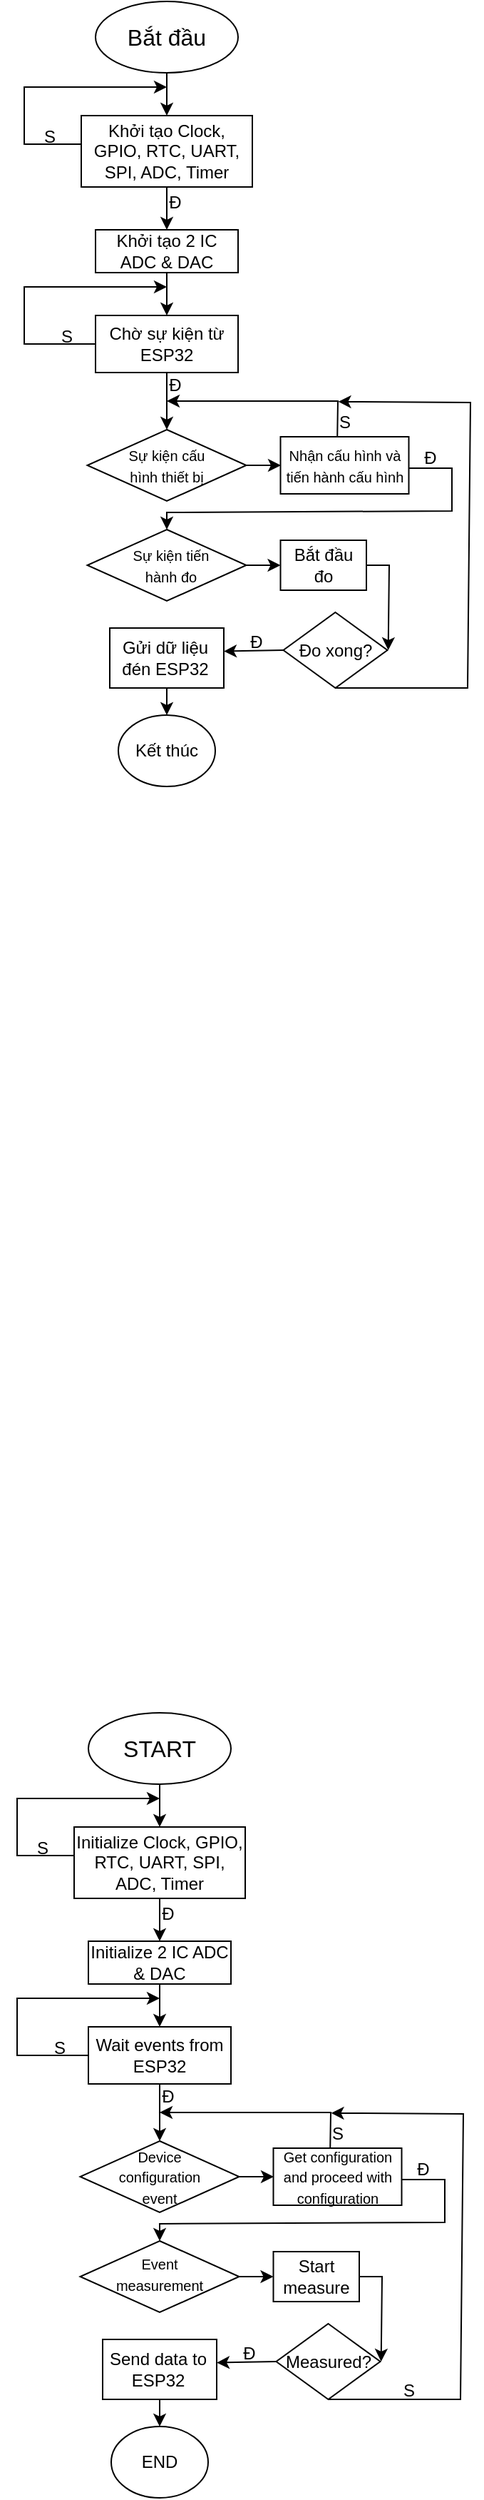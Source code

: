 <mxfile version="24.7.17">
  <diagram name="Trang-1" id="nOcp8MUhvR5Hp5ivLHBa">
    <mxGraphModel dx="899" dy="464" grid="0" gridSize="10" guides="1" tooltips="1" connect="1" arrows="1" fold="1" page="1" pageScale="1" pageWidth="850" pageHeight="1100" math="0" shadow="0">
      <root>
        <mxCell id="0" />
        <mxCell id="1" parent="0" />
        <mxCell id="IVnAHXukcUSF2gY5zvCo-1" value="&lt;font size=&quot;3&quot;&gt;Bắt đầu&lt;/font&gt;" style="ellipse;whiteSpace=wrap;html=1;" parent="1" vertex="1">
          <mxGeometry x="350" y="90" width="100" height="50" as="geometry" />
        </mxCell>
        <mxCell id="IVnAHXukcUSF2gY5zvCo-3" value="Khởi tạo Clock, GPIO, RTC, UART, SPI, ADC, Timer" style="rounded=0;whiteSpace=wrap;html=1;" parent="1" vertex="1">
          <mxGeometry x="340" y="170" width="120" height="50" as="geometry" />
        </mxCell>
        <mxCell id="IVnAHXukcUSF2gY5zvCo-4" value="" style="endArrow=classic;html=1;rounded=0;exitX=0.5;exitY=1;exitDx=0;exitDy=0;" parent="1" source="IVnAHXukcUSF2gY5zvCo-1" target="IVnAHXukcUSF2gY5zvCo-3" edge="1">
          <mxGeometry width="50" height="50" relative="1" as="geometry">
            <mxPoint x="400" y="350" as="sourcePoint" />
            <mxPoint x="450" y="300" as="targetPoint" />
          </mxGeometry>
        </mxCell>
        <mxCell id="IVnAHXukcUSF2gY5zvCo-5" value="" style="endArrow=classic;html=1;rounded=0;exitX=0;exitY=0.5;exitDx=0;exitDy=0;" parent="1" edge="1">
          <mxGeometry width="50" height="50" relative="1" as="geometry">
            <mxPoint x="340" y="190" as="sourcePoint" />
            <mxPoint x="400" y="150" as="targetPoint" />
            <Array as="points">
              <mxPoint x="300" y="190" />
              <mxPoint x="300" y="170" />
              <mxPoint x="300" y="150" />
            </Array>
          </mxGeometry>
        </mxCell>
        <mxCell id="IVnAHXukcUSF2gY5zvCo-6" value="S" style="text;html=1;align=center;verticalAlign=middle;whiteSpace=wrap;rounded=0;" parent="1" vertex="1">
          <mxGeometry x="288" y="170" width="60" height="30" as="geometry" />
        </mxCell>
        <mxCell id="IVnAHXukcUSF2gY5zvCo-7" value="Khởi tạo 2 IC ADC &amp;amp; DAC" style="rounded=0;whiteSpace=wrap;html=1;" parent="1" vertex="1">
          <mxGeometry x="350" y="250" width="100" height="30" as="geometry" />
        </mxCell>
        <mxCell id="IVnAHXukcUSF2gY5zvCo-8" value="" style="endArrow=classic;html=1;rounded=0;exitX=0.5;exitY=1;exitDx=0;exitDy=0;entryX=0.5;entryY=0;entryDx=0;entryDy=0;" parent="1" source="IVnAHXukcUSF2gY5zvCo-3" target="IVnAHXukcUSF2gY5zvCo-7" edge="1">
          <mxGeometry width="50" height="50" relative="1" as="geometry">
            <mxPoint x="380" y="300" as="sourcePoint" />
            <mxPoint x="430" y="250" as="targetPoint" />
          </mxGeometry>
        </mxCell>
        <mxCell id="IVnAHXukcUSF2gY5zvCo-9" value="Chờ sự kiện từ ESP32" style="rounded=0;whiteSpace=wrap;html=1;" parent="1" vertex="1">
          <mxGeometry x="350" y="310" width="100" height="40" as="geometry" />
        </mxCell>
        <mxCell id="IVnAHXukcUSF2gY5zvCo-10" value="" style="endArrow=classic;html=1;rounded=0;exitX=0.5;exitY=1;exitDx=0;exitDy=0;entryX=0.5;entryY=0;entryDx=0;entryDy=0;" parent="1" source="IVnAHXukcUSF2gY5zvCo-7" target="IVnAHXukcUSF2gY5zvCo-9" edge="1">
          <mxGeometry width="50" height="50" relative="1" as="geometry">
            <mxPoint x="400" y="290" as="sourcePoint" />
            <mxPoint x="430" y="250" as="targetPoint" />
          </mxGeometry>
        </mxCell>
        <mxCell id="IVnAHXukcUSF2gY5zvCo-11" value="" style="endArrow=classic;html=1;rounded=0;" parent="1" edge="1">
          <mxGeometry width="50" height="50" relative="1" as="geometry">
            <mxPoint x="400" y="350" as="sourcePoint" />
            <mxPoint x="400" y="390" as="targetPoint" />
          </mxGeometry>
        </mxCell>
        <mxCell id="IVnAHXukcUSF2gY5zvCo-12" value="" style="endArrow=classic;html=1;rounded=0;exitX=0;exitY=0.5;exitDx=0;exitDy=0;" parent="1" source="IVnAHXukcUSF2gY5zvCo-9" edge="1">
          <mxGeometry width="50" height="50" relative="1" as="geometry">
            <mxPoint x="410" y="360" as="sourcePoint" />
            <mxPoint x="400" y="290" as="targetPoint" />
            <Array as="points">
              <mxPoint x="300" y="330" />
              <mxPoint x="300" y="290" />
            </Array>
          </mxGeometry>
        </mxCell>
        <mxCell id="IVnAHXukcUSF2gY5zvCo-14" value="S" style="text;html=1;align=center;verticalAlign=middle;whiteSpace=wrap;rounded=0;" parent="1" vertex="1">
          <mxGeometry x="300" y="310" width="60" height="30" as="geometry" />
        </mxCell>
        <mxCell id="IVnAHXukcUSF2gY5zvCo-16" value="Đ" style="text;html=1;align=center;verticalAlign=middle;whiteSpace=wrap;rounded=0;" parent="1" vertex="1">
          <mxGeometry x="388.25" y="354" width="35.5" height="10" as="geometry" />
        </mxCell>
        <mxCell id="IVnAHXukcUSF2gY5zvCo-17" value="Đ" style="text;html=1;align=center;verticalAlign=middle;whiteSpace=wrap;rounded=0;" parent="1" vertex="1">
          <mxGeometry x="376" y="216" width="60" height="30" as="geometry" />
        </mxCell>
        <mxCell id="IVnAHXukcUSF2gY5zvCo-18" value="" style="rhombus;whiteSpace=wrap;html=1;" parent="1" vertex="1">
          <mxGeometry x="344.25" y="390" width="111.5" height="50" as="geometry" />
        </mxCell>
        <mxCell id="IVnAHXukcUSF2gY5zvCo-20" value="&lt;font style=&quot;font-size: 10px;&quot;&gt;Sự kiện cấu hình thiết bị&lt;/font&gt;" style="text;html=1;align=center;verticalAlign=middle;whiteSpace=wrap;rounded=0;" parent="1" vertex="1">
          <mxGeometry x="370" y="400" width="60" height="30" as="geometry" />
        </mxCell>
        <mxCell id="IVnAHXukcUSF2gY5zvCo-23" value="" style="rhombus;whiteSpace=wrap;html=1;" parent="1" vertex="1">
          <mxGeometry x="344.25" y="460" width="111.5" height="50" as="geometry" />
        </mxCell>
        <mxCell id="IVnAHXukcUSF2gY5zvCo-24" value="&lt;font style=&quot;font-size: 10px;&quot;&gt;Sự kiện tiến hành đo&lt;/font&gt;" style="text;html=1;align=center;verticalAlign=middle;whiteSpace=wrap;rounded=0;" parent="1" vertex="1">
          <mxGeometry x="373" y="470" width="60" height="30" as="geometry" />
        </mxCell>
        <mxCell id="IVnAHXukcUSF2gY5zvCo-25" value="" style="endArrow=classic;html=1;rounded=0;exitX=1;exitY=0.5;exitDx=0;exitDy=0;" parent="1" source="IVnAHXukcUSF2gY5zvCo-18" edge="1">
          <mxGeometry width="50" height="50" relative="1" as="geometry">
            <mxPoint x="390" y="460" as="sourcePoint" />
            <mxPoint x="480" y="415" as="targetPoint" />
          </mxGeometry>
        </mxCell>
        <mxCell id="IVnAHXukcUSF2gY5zvCo-26" value="&lt;font style=&quot;font-size: 10px;&quot;&gt;Nhận cấu hình và tiến hành cấu hình&lt;/font&gt;" style="rounded=0;whiteSpace=wrap;html=1;" parent="1" vertex="1">
          <mxGeometry x="479.75" y="395" width="90" height="40" as="geometry" />
        </mxCell>
        <mxCell id="IVnAHXukcUSF2gY5zvCo-27" value="" style="endArrow=classic;html=1;rounded=0;exitX=0.443;exitY=-0.007;exitDx=0;exitDy=0;exitPerimeter=0;" parent="1" source="IVnAHXukcUSF2gY5zvCo-26" edge="1">
          <mxGeometry width="50" height="50" relative="1" as="geometry">
            <mxPoint x="390" y="490" as="sourcePoint" />
            <mxPoint x="400" y="370" as="targetPoint" />
            <Array as="points">
              <mxPoint x="520" y="370" />
            </Array>
          </mxGeometry>
        </mxCell>
        <mxCell id="IVnAHXukcUSF2gY5zvCo-28" value="S" style="text;html=1;align=center;verticalAlign=middle;whiteSpace=wrap;rounded=0;" parent="1" vertex="1">
          <mxGeometry x="494.75" y="370" width="60" height="30" as="geometry" />
        </mxCell>
        <mxCell id="IVnAHXukcUSF2gY5zvCo-30" value="" style="endArrow=classic;html=1;rounded=0;entryX=0.5;entryY=0;entryDx=0;entryDy=0;" parent="1" target="IVnAHXukcUSF2gY5zvCo-23" edge="1">
          <mxGeometry width="50" height="50" relative="1" as="geometry">
            <mxPoint x="570" y="417" as="sourcePoint" />
            <mxPoint x="400" y="447" as="targetPoint" />
            <Array as="points">
              <mxPoint x="600" y="417" />
              <mxPoint x="600" y="447" />
              <mxPoint x="400" y="448" />
            </Array>
          </mxGeometry>
        </mxCell>
        <mxCell id="IVnAHXukcUSF2gY5zvCo-31" value="Đ" style="text;html=1;align=center;verticalAlign=middle;whiteSpace=wrap;rounded=0;" parent="1" vertex="1">
          <mxGeometry x="554.75" y="395" width="60" height="30" as="geometry" />
        </mxCell>
        <mxCell id="IVnAHXukcUSF2gY5zvCo-32" value="" style="rounded=0;whiteSpace=wrap;html=1;" parent="1" vertex="1">
          <mxGeometry x="479.75" y="467.5" width="60.25" height="35" as="geometry" />
        </mxCell>
        <mxCell id="IVnAHXukcUSF2gY5zvCo-33" value="" style="endArrow=classic;html=1;rounded=0;exitX=1;exitY=0.5;exitDx=0;exitDy=0;entryX=0;entryY=0.5;entryDx=0;entryDy=0;" parent="1" source="IVnAHXukcUSF2gY5zvCo-23" target="IVnAHXukcUSF2gY5zvCo-32" edge="1">
          <mxGeometry width="50" height="50" relative="1" as="geometry">
            <mxPoint x="420" y="490" as="sourcePoint" />
            <mxPoint x="480" y="480" as="targetPoint" />
          </mxGeometry>
        </mxCell>
        <mxCell id="IVnAHXukcUSF2gY5zvCo-34" value="Bắt đầu đo" style="text;html=1;align=center;verticalAlign=middle;whiteSpace=wrap;rounded=0;" parent="1" vertex="1">
          <mxGeometry x="479.75" y="470" width="60" height="30" as="geometry" />
        </mxCell>
        <mxCell id="IVnAHXukcUSF2gY5zvCo-35" value="" style="rounded=0;whiteSpace=wrap;html=1;" parent="1" vertex="1">
          <mxGeometry x="360" y="529" width="80" height="42" as="geometry" />
        </mxCell>
        <mxCell id="IVnAHXukcUSF2gY5zvCo-39" value="Gửi dữ liệu đén ESP32" style="text;html=1;align=center;verticalAlign=middle;whiteSpace=wrap;rounded=0;" parent="1" vertex="1">
          <mxGeometry x="359" y="535" width="80" height="30" as="geometry" />
        </mxCell>
        <mxCell id="IVnAHXukcUSF2gY5zvCo-40" value="Kết thúc" style="ellipse;whiteSpace=wrap;html=1;" parent="1" vertex="1">
          <mxGeometry x="366" y="590" width="68" height="50" as="geometry" />
        </mxCell>
        <mxCell id="IVnAHXukcUSF2gY5zvCo-41" value="" style="endArrow=classic;html=1;rounded=0;entryX=0.5;entryY=0;entryDx=0;entryDy=0;exitX=0.5;exitY=1;exitDx=0;exitDy=0;" parent="1" source="IVnAHXukcUSF2gY5zvCo-35" target="IVnAHXukcUSF2gY5zvCo-40" edge="1">
          <mxGeometry width="50" height="50" relative="1" as="geometry">
            <mxPoint x="260" y="530" as="sourcePoint" />
            <mxPoint x="310" y="480" as="targetPoint" />
          </mxGeometry>
        </mxCell>
        <mxCell id="68NcV2RHCnc_YqedEVvt-1" value="Đo xong?" style="rhombus;whiteSpace=wrap;html=1;" parent="1" vertex="1">
          <mxGeometry x="481.75" y="518" width="73" height="53" as="geometry" />
        </mxCell>
        <mxCell id="68NcV2RHCnc_YqedEVvt-2" value="" style="endArrow=classic;html=1;rounded=0;entryX=1.008;entryY=0.5;entryDx=0;entryDy=0;exitX=1;exitY=0.5;exitDx=0;exitDy=0;entryPerimeter=0;" parent="1" source="IVnAHXukcUSF2gY5zvCo-34" target="68NcV2RHCnc_YqedEVvt-1" edge="1">
          <mxGeometry width="50" height="50" relative="1" as="geometry">
            <mxPoint x="399" y="447" as="sourcePoint" />
            <mxPoint x="449" y="397" as="targetPoint" />
            <Array as="points">
              <mxPoint x="556" y="485" />
            </Array>
          </mxGeometry>
        </mxCell>
        <mxCell id="68NcV2RHCnc_YqedEVvt-3" value="" style="endArrow=classic;html=1;rounded=0;entryX=1;entryY=0.388;entryDx=0;entryDy=0;exitX=0;exitY=0.5;exitDx=0;exitDy=0;entryPerimeter=0;" parent="1" source="68NcV2RHCnc_YqedEVvt-1" target="IVnAHXukcUSF2gY5zvCo-35" edge="1">
          <mxGeometry width="50" height="50" relative="1" as="geometry">
            <mxPoint x="360" y="429" as="sourcePoint" />
            <mxPoint x="410" y="379" as="targetPoint" />
          </mxGeometry>
        </mxCell>
        <mxCell id="68NcV2RHCnc_YqedEVvt-5" value="Đ" style="text;html=1;align=center;verticalAlign=middle;whiteSpace=wrap;rounded=0;" parent="1" vertex="1">
          <mxGeometry x="433" y="524" width="60" height="30" as="geometry" />
        </mxCell>
        <mxCell id="68NcV2RHCnc_YqedEVvt-6" value="" style="endArrow=classic;html=1;rounded=0;entryX=0.425;entryY=0.014;entryDx=0;entryDy=0;entryPerimeter=0;exitX=0.5;exitY=1;exitDx=0;exitDy=0;" parent="1" source="68NcV2RHCnc_YqedEVvt-1" target="IVnAHXukcUSF2gY5zvCo-28" edge="1">
          <mxGeometry width="50" height="50" relative="1" as="geometry">
            <mxPoint x="412" y="446" as="sourcePoint" />
            <mxPoint x="462" y="396" as="targetPoint" />
            <Array as="points">
              <mxPoint x="611" y="571" />
              <mxPoint x="613" y="371" />
            </Array>
          </mxGeometry>
        </mxCell>
        <mxCell id="pMl0xGAwPBE-j01vrGM8-1" value="&lt;font size=&quot;3&quot;&gt;START&lt;/font&gt;" style="ellipse;whiteSpace=wrap;html=1;" vertex="1" parent="1">
          <mxGeometry x="345" y="1289" width="100" height="50" as="geometry" />
        </mxCell>
        <mxCell id="pMl0xGAwPBE-j01vrGM8-2" value="Initialize Clock, GPIO, RTC, UART, SPI, ADC, Timer" style="rounded=0;whiteSpace=wrap;html=1;" vertex="1" parent="1">
          <mxGeometry x="335" y="1369" width="120" height="50" as="geometry" />
        </mxCell>
        <mxCell id="pMl0xGAwPBE-j01vrGM8-3" value="" style="endArrow=classic;html=1;rounded=0;exitX=0.5;exitY=1;exitDx=0;exitDy=0;" edge="1" parent="1" source="pMl0xGAwPBE-j01vrGM8-1" target="pMl0xGAwPBE-j01vrGM8-2">
          <mxGeometry width="50" height="50" relative="1" as="geometry">
            <mxPoint x="395" y="1549" as="sourcePoint" />
            <mxPoint x="445" y="1499" as="targetPoint" />
          </mxGeometry>
        </mxCell>
        <mxCell id="pMl0xGAwPBE-j01vrGM8-4" value="" style="endArrow=classic;html=1;rounded=0;exitX=0;exitY=0.5;exitDx=0;exitDy=0;" edge="1" parent="1">
          <mxGeometry width="50" height="50" relative="1" as="geometry">
            <mxPoint x="335" y="1389" as="sourcePoint" />
            <mxPoint x="395" y="1349" as="targetPoint" />
            <Array as="points">
              <mxPoint x="295" y="1389" />
              <mxPoint x="295" y="1369" />
              <mxPoint x="295" y="1349" />
            </Array>
          </mxGeometry>
        </mxCell>
        <mxCell id="pMl0xGAwPBE-j01vrGM8-5" value="S" style="text;html=1;align=center;verticalAlign=middle;whiteSpace=wrap;rounded=0;" vertex="1" parent="1">
          <mxGeometry x="283" y="1369" width="60" height="30" as="geometry" />
        </mxCell>
        <mxCell id="pMl0xGAwPBE-j01vrGM8-6" value="Initialize 2 IC ADC &amp;amp; DAC" style="rounded=0;whiteSpace=wrap;html=1;" vertex="1" parent="1">
          <mxGeometry x="345" y="1449" width="100" height="30" as="geometry" />
        </mxCell>
        <mxCell id="pMl0xGAwPBE-j01vrGM8-7" value="" style="endArrow=classic;html=1;rounded=0;exitX=0.5;exitY=1;exitDx=0;exitDy=0;entryX=0.5;entryY=0;entryDx=0;entryDy=0;" edge="1" parent="1" source="pMl0xGAwPBE-j01vrGM8-2" target="pMl0xGAwPBE-j01vrGM8-6">
          <mxGeometry width="50" height="50" relative="1" as="geometry">
            <mxPoint x="375" y="1499" as="sourcePoint" />
            <mxPoint x="425" y="1449" as="targetPoint" />
          </mxGeometry>
        </mxCell>
        <mxCell id="pMl0xGAwPBE-j01vrGM8-8" value="Wait events from ESP32" style="rounded=0;whiteSpace=wrap;html=1;" vertex="1" parent="1">
          <mxGeometry x="345" y="1509" width="100" height="40" as="geometry" />
        </mxCell>
        <mxCell id="pMl0xGAwPBE-j01vrGM8-9" value="" style="endArrow=classic;html=1;rounded=0;exitX=0.5;exitY=1;exitDx=0;exitDy=0;entryX=0.5;entryY=0;entryDx=0;entryDy=0;" edge="1" parent="1" source="pMl0xGAwPBE-j01vrGM8-6" target="pMl0xGAwPBE-j01vrGM8-8">
          <mxGeometry width="50" height="50" relative="1" as="geometry">
            <mxPoint x="395" y="1489" as="sourcePoint" />
            <mxPoint x="425" y="1449" as="targetPoint" />
          </mxGeometry>
        </mxCell>
        <mxCell id="pMl0xGAwPBE-j01vrGM8-10" value="" style="endArrow=classic;html=1;rounded=0;" edge="1" parent="1">
          <mxGeometry width="50" height="50" relative="1" as="geometry">
            <mxPoint x="395" y="1549" as="sourcePoint" />
            <mxPoint x="395" y="1589" as="targetPoint" />
          </mxGeometry>
        </mxCell>
        <mxCell id="pMl0xGAwPBE-j01vrGM8-11" value="" style="endArrow=classic;html=1;rounded=0;exitX=0;exitY=0.5;exitDx=0;exitDy=0;" edge="1" parent="1" source="pMl0xGAwPBE-j01vrGM8-8">
          <mxGeometry width="50" height="50" relative="1" as="geometry">
            <mxPoint x="405" y="1559" as="sourcePoint" />
            <mxPoint x="395" y="1489" as="targetPoint" />
            <Array as="points">
              <mxPoint x="295" y="1529" />
              <mxPoint x="295" y="1489" />
            </Array>
          </mxGeometry>
        </mxCell>
        <mxCell id="pMl0xGAwPBE-j01vrGM8-12" value="S" style="text;html=1;align=center;verticalAlign=middle;whiteSpace=wrap;rounded=0;" vertex="1" parent="1">
          <mxGeometry x="295" y="1509" width="60" height="30" as="geometry" />
        </mxCell>
        <mxCell id="pMl0xGAwPBE-j01vrGM8-13" value="Đ" style="text;html=1;align=center;verticalAlign=middle;whiteSpace=wrap;rounded=0;" vertex="1" parent="1">
          <mxGeometry x="383.25" y="1553" width="35.5" height="10" as="geometry" />
        </mxCell>
        <mxCell id="pMl0xGAwPBE-j01vrGM8-14" value="Đ" style="text;html=1;align=center;verticalAlign=middle;whiteSpace=wrap;rounded=0;" vertex="1" parent="1">
          <mxGeometry x="371" y="1415" width="60" height="30" as="geometry" />
        </mxCell>
        <mxCell id="pMl0xGAwPBE-j01vrGM8-15" value="" style="rhombus;whiteSpace=wrap;html=1;" vertex="1" parent="1">
          <mxGeometry x="339.25" y="1589" width="111.5" height="50" as="geometry" />
        </mxCell>
        <mxCell id="pMl0xGAwPBE-j01vrGM8-16" value="&lt;font style=&quot;font-size: 10px;&quot;&gt;Device configuration event&lt;/font&gt;" style="text;html=1;align=center;verticalAlign=middle;whiteSpace=wrap;rounded=0;" vertex="1" parent="1">
          <mxGeometry x="365" y="1599" width="60" height="30" as="geometry" />
        </mxCell>
        <mxCell id="pMl0xGAwPBE-j01vrGM8-17" value="" style="rhombus;whiteSpace=wrap;html=1;" vertex="1" parent="1">
          <mxGeometry x="339.25" y="1659" width="111.5" height="50" as="geometry" />
        </mxCell>
        <mxCell id="pMl0xGAwPBE-j01vrGM8-18" value="&lt;font style=&quot;font-size: 10px;&quot;&gt;Event measurement&lt;/font&gt;" style="text;html=1;align=center;verticalAlign=middle;whiteSpace=wrap;rounded=0;" vertex="1" parent="1">
          <mxGeometry x="365" y="1666.5" width="60" height="30" as="geometry" />
        </mxCell>
        <mxCell id="pMl0xGAwPBE-j01vrGM8-19" value="" style="endArrow=classic;html=1;rounded=0;exitX=1;exitY=0.5;exitDx=0;exitDy=0;" edge="1" parent="1" source="pMl0xGAwPBE-j01vrGM8-15">
          <mxGeometry width="50" height="50" relative="1" as="geometry">
            <mxPoint x="385" y="1659" as="sourcePoint" />
            <mxPoint x="475" y="1614" as="targetPoint" />
          </mxGeometry>
        </mxCell>
        <mxCell id="pMl0xGAwPBE-j01vrGM8-20" value="&lt;span style=&quot;font-size: 10px;&quot;&gt;Get configuration and proceed with configuration&lt;/span&gt;" style="rounded=0;whiteSpace=wrap;html=1;" vertex="1" parent="1">
          <mxGeometry x="474.75" y="1594" width="90" height="40" as="geometry" />
        </mxCell>
        <mxCell id="pMl0xGAwPBE-j01vrGM8-21" value="" style="endArrow=classic;html=1;rounded=0;exitX=0.443;exitY=-0.007;exitDx=0;exitDy=0;exitPerimeter=0;" edge="1" parent="1" source="pMl0xGAwPBE-j01vrGM8-20">
          <mxGeometry width="50" height="50" relative="1" as="geometry">
            <mxPoint x="385" y="1689" as="sourcePoint" />
            <mxPoint x="395" y="1569" as="targetPoint" />
            <Array as="points">
              <mxPoint x="515" y="1569" />
            </Array>
          </mxGeometry>
        </mxCell>
        <mxCell id="pMl0xGAwPBE-j01vrGM8-22" value="S" style="text;html=1;align=center;verticalAlign=middle;whiteSpace=wrap;rounded=0;" vertex="1" parent="1">
          <mxGeometry x="489.75" y="1569" width="60" height="30" as="geometry" />
        </mxCell>
        <mxCell id="pMl0xGAwPBE-j01vrGM8-23" value="" style="endArrow=classic;html=1;rounded=0;entryX=0.5;entryY=0;entryDx=0;entryDy=0;" edge="1" parent="1" target="pMl0xGAwPBE-j01vrGM8-17">
          <mxGeometry width="50" height="50" relative="1" as="geometry">
            <mxPoint x="565" y="1616" as="sourcePoint" />
            <mxPoint x="395" y="1646" as="targetPoint" />
            <Array as="points">
              <mxPoint x="595" y="1616" />
              <mxPoint x="595" y="1646" />
              <mxPoint x="395" y="1647" />
            </Array>
          </mxGeometry>
        </mxCell>
        <mxCell id="pMl0xGAwPBE-j01vrGM8-24" value="Đ" style="text;html=1;align=center;verticalAlign=middle;whiteSpace=wrap;rounded=0;" vertex="1" parent="1">
          <mxGeometry x="549.75" y="1594" width="60" height="30" as="geometry" />
        </mxCell>
        <mxCell id="pMl0xGAwPBE-j01vrGM8-25" value="" style="rounded=0;whiteSpace=wrap;html=1;" vertex="1" parent="1">
          <mxGeometry x="474.75" y="1666.5" width="60.25" height="35" as="geometry" />
        </mxCell>
        <mxCell id="pMl0xGAwPBE-j01vrGM8-26" value="" style="endArrow=classic;html=1;rounded=0;exitX=1;exitY=0.5;exitDx=0;exitDy=0;entryX=0;entryY=0.5;entryDx=0;entryDy=0;" edge="1" parent="1" source="pMl0xGAwPBE-j01vrGM8-17" target="pMl0xGAwPBE-j01vrGM8-25">
          <mxGeometry width="50" height="50" relative="1" as="geometry">
            <mxPoint x="415" y="1689" as="sourcePoint" />
            <mxPoint x="475" y="1679" as="targetPoint" />
          </mxGeometry>
        </mxCell>
        <mxCell id="pMl0xGAwPBE-j01vrGM8-27" value="Start measure" style="text;html=1;align=center;verticalAlign=middle;whiteSpace=wrap;rounded=0;" vertex="1" parent="1">
          <mxGeometry x="474.75" y="1669" width="60" height="30" as="geometry" />
        </mxCell>
        <mxCell id="pMl0xGAwPBE-j01vrGM8-28" value="" style="rounded=0;whiteSpace=wrap;html=1;" vertex="1" parent="1">
          <mxGeometry x="355" y="1728" width="80" height="42" as="geometry" />
        </mxCell>
        <mxCell id="pMl0xGAwPBE-j01vrGM8-29" value="Send data to ESP32" style="text;html=1;align=center;verticalAlign=middle;whiteSpace=wrap;rounded=0;" vertex="1" parent="1">
          <mxGeometry x="354" y="1734" width="80" height="30" as="geometry" />
        </mxCell>
        <mxCell id="pMl0xGAwPBE-j01vrGM8-30" value="END" style="ellipse;whiteSpace=wrap;html=1;" vertex="1" parent="1">
          <mxGeometry x="361" y="1789" width="68" height="50" as="geometry" />
        </mxCell>
        <mxCell id="pMl0xGAwPBE-j01vrGM8-31" value="" style="endArrow=classic;html=1;rounded=0;entryX=0.5;entryY=0;entryDx=0;entryDy=0;exitX=0.5;exitY=1;exitDx=0;exitDy=0;" edge="1" parent="1" source="pMl0xGAwPBE-j01vrGM8-28" target="pMl0xGAwPBE-j01vrGM8-30">
          <mxGeometry width="50" height="50" relative="1" as="geometry">
            <mxPoint x="255" y="1729" as="sourcePoint" />
            <mxPoint x="305" y="1679" as="targetPoint" />
          </mxGeometry>
        </mxCell>
        <mxCell id="pMl0xGAwPBE-j01vrGM8-32" value="Measured?" style="rhombus;whiteSpace=wrap;html=1;" vertex="1" parent="1">
          <mxGeometry x="476.75" y="1717" width="73" height="53" as="geometry" />
        </mxCell>
        <mxCell id="pMl0xGAwPBE-j01vrGM8-33" value="" style="endArrow=classic;html=1;rounded=0;entryX=1.008;entryY=0.5;entryDx=0;entryDy=0;exitX=1;exitY=0.5;exitDx=0;exitDy=0;entryPerimeter=0;" edge="1" parent="1" source="pMl0xGAwPBE-j01vrGM8-27" target="pMl0xGAwPBE-j01vrGM8-32">
          <mxGeometry width="50" height="50" relative="1" as="geometry">
            <mxPoint x="394" y="1646" as="sourcePoint" />
            <mxPoint x="444" y="1596" as="targetPoint" />
            <Array as="points">
              <mxPoint x="551" y="1684" />
            </Array>
          </mxGeometry>
        </mxCell>
        <mxCell id="pMl0xGAwPBE-j01vrGM8-34" value="" style="endArrow=classic;html=1;rounded=0;entryX=1;entryY=0.388;entryDx=0;entryDy=0;exitX=0;exitY=0.5;exitDx=0;exitDy=0;entryPerimeter=0;" edge="1" parent="1" source="pMl0xGAwPBE-j01vrGM8-32" target="pMl0xGAwPBE-j01vrGM8-28">
          <mxGeometry width="50" height="50" relative="1" as="geometry">
            <mxPoint x="355" y="1628" as="sourcePoint" />
            <mxPoint x="405" y="1578" as="targetPoint" />
          </mxGeometry>
        </mxCell>
        <mxCell id="pMl0xGAwPBE-j01vrGM8-35" value="Đ" style="text;html=1;align=center;verticalAlign=middle;whiteSpace=wrap;rounded=0;" vertex="1" parent="1">
          <mxGeometry x="428" y="1723" width="60" height="30" as="geometry" />
        </mxCell>
        <mxCell id="pMl0xGAwPBE-j01vrGM8-36" value="" style="endArrow=classic;html=1;rounded=0;entryX=0.425;entryY=0.014;entryDx=0;entryDy=0;entryPerimeter=0;exitX=0.5;exitY=1;exitDx=0;exitDy=0;" edge="1" parent="1" source="pMl0xGAwPBE-j01vrGM8-32" target="pMl0xGAwPBE-j01vrGM8-22">
          <mxGeometry width="50" height="50" relative="1" as="geometry">
            <mxPoint x="407" y="1645" as="sourcePoint" />
            <mxPoint x="457" y="1595" as="targetPoint" />
            <Array as="points">
              <mxPoint x="606" y="1770" />
              <mxPoint x="608" y="1570" />
            </Array>
          </mxGeometry>
        </mxCell>
        <mxCell id="pMl0xGAwPBE-j01vrGM8-37" value="S" style="text;html=1;align=center;verticalAlign=middle;whiteSpace=wrap;rounded=0;" vertex="1" parent="1">
          <mxGeometry x="540" y="1749" width="60" height="30" as="geometry" />
        </mxCell>
      </root>
    </mxGraphModel>
  </diagram>
</mxfile>
